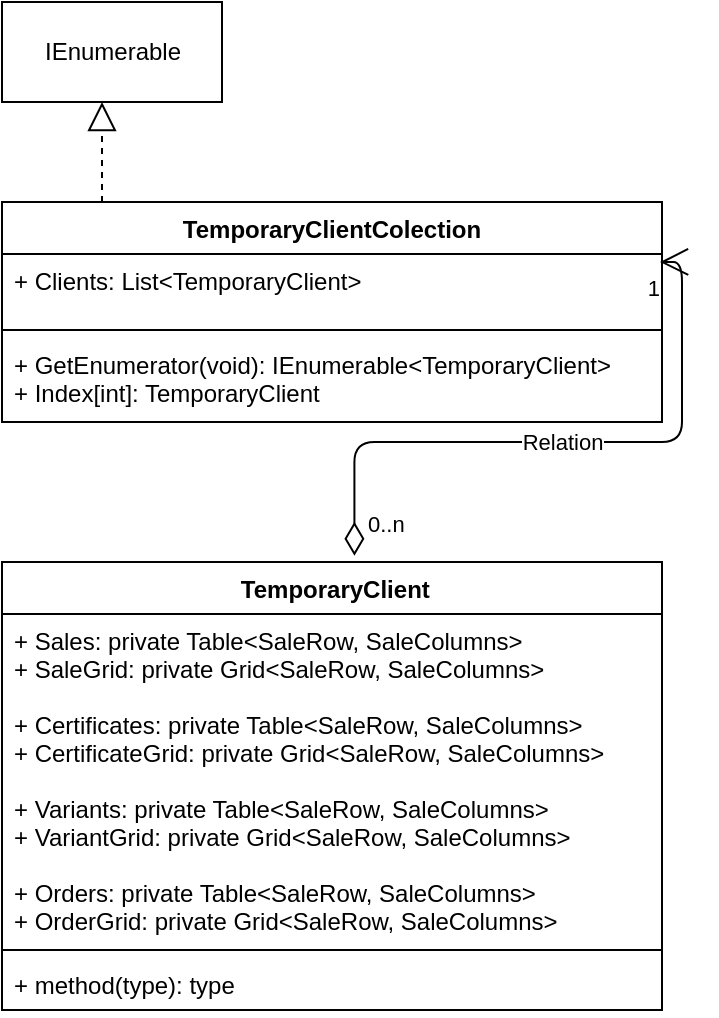 <mxfile version="13.10.0" type="github">
  <diagram id="wdwtkCzy-DPb-IlNECj3" name="Page-1">
    <mxGraphModel dx="935" dy="465" grid="1" gridSize="10" guides="1" tooltips="1" connect="1" arrows="1" fold="1" page="1" pageScale="1" pageWidth="827" pageHeight="1169" math="0" shadow="0">
      <root>
        <mxCell id="0" />
        <mxCell id="1" parent="0" />
        <mxCell id="1EkrsKHmtf0fBH2DuxTE-1" value="TemporaryClientColection" style="swimlane;fontStyle=1;align=center;verticalAlign=top;childLayout=stackLayout;horizontal=1;startSize=26;horizontalStack=0;resizeParent=1;resizeParentMax=0;resizeLast=0;collapsible=1;marginBottom=0;" parent="1" vertex="1">
          <mxGeometry x="40" y="120" width="330" height="110" as="geometry">
            <mxRectangle x="40" y="120" width="180" height="26" as="alternateBounds" />
          </mxGeometry>
        </mxCell>
        <mxCell id="1EkrsKHmtf0fBH2DuxTE-2" value="+ Clients: List&lt;TemporaryClient&gt;&#xa;" style="text;strokeColor=none;fillColor=none;align=left;verticalAlign=top;spacingLeft=4;spacingRight=4;overflow=hidden;rotatable=0;points=[[0,0.5],[1,0.5]];portConstraint=eastwest;" parent="1EkrsKHmtf0fBH2DuxTE-1" vertex="1">
          <mxGeometry y="26" width="330" height="34" as="geometry" />
        </mxCell>
        <mxCell id="1EkrsKHmtf0fBH2DuxTE-3" value="" style="line;strokeWidth=1;fillColor=none;align=left;verticalAlign=middle;spacingTop=-1;spacingLeft=3;spacingRight=3;rotatable=0;labelPosition=right;points=[];portConstraint=eastwest;" parent="1EkrsKHmtf0fBH2DuxTE-1" vertex="1">
          <mxGeometry y="60" width="330" height="8" as="geometry" />
        </mxCell>
        <mxCell id="1EkrsKHmtf0fBH2DuxTE-4" value="+ GetEnumerator(void): IEnumerable&lt;TemporaryClient&gt;&#xa;+ Index[int]: TemporaryClient" style="text;strokeColor=none;fillColor=none;align=left;verticalAlign=top;spacingLeft=4;spacingRight=4;overflow=hidden;rotatable=0;points=[[0,0.5],[1,0.5]];portConstraint=eastwest;" parent="1EkrsKHmtf0fBH2DuxTE-1" vertex="1">
          <mxGeometry y="68" width="330" height="42" as="geometry" />
        </mxCell>
        <mxCell id="1EkrsKHmtf0fBH2DuxTE-5" value="IEnumerable" style="html=1;" parent="1" vertex="1">
          <mxGeometry x="40" y="20" width="110" height="50" as="geometry" />
        </mxCell>
        <mxCell id="1EkrsKHmtf0fBH2DuxTE-7" value="" style="endArrow=block;dashed=1;endFill=0;endSize=12;html=1;rounded=1;" parent="1" edge="1">
          <mxGeometry width="160" relative="1" as="geometry">
            <mxPoint x="90" y="120" as="sourcePoint" />
            <mxPoint x="90" y="70" as="targetPoint" />
          </mxGeometry>
        </mxCell>
        <mxCell id="3iHMWrV__uHksFyRw2cj-1" value=" TemporaryClient" style="swimlane;fontStyle=1;align=center;verticalAlign=top;childLayout=stackLayout;horizontal=1;startSize=26;horizontalStack=0;resizeParent=1;resizeParentMax=0;resizeLast=0;collapsible=1;marginBottom=0;" vertex="1" parent="1">
          <mxGeometry x="40" y="300" width="330" height="224" as="geometry" />
        </mxCell>
        <mxCell id="3iHMWrV__uHksFyRw2cj-2" value="+ Sales: private Table&lt;SaleRow, SaleColumns&gt;&#xa;+ SaleGrid: private Grid&lt;SaleRow, SaleColumns&gt;&#xa;&#xa;+ Certificates: private Table&lt;SaleRow, SaleColumns&gt;&#xa;+ CertificateGrid: private Grid&lt;SaleRow, SaleColumns&gt;&#xa;&#xa;+ Variants: private Table&lt;SaleRow, SaleColumns&gt;&#xa;+ VariantGrid: private Grid&lt;SaleRow, SaleColumns&gt;&#xa;&#xa;+ Orders: private Table&lt;SaleRow, SaleColumns&gt;&#xa;+ OrderGrid: private Grid&lt;SaleRow, SaleColumns&gt;&#xa;&#xa;" style="text;strokeColor=none;fillColor=none;align=left;verticalAlign=top;spacingLeft=4;spacingRight=4;overflow=hidden;rotatable=0;points=[[0,0.5],[1,0.5]];portConstraint=eastwest;" vertex="1" parent="3iHMWrV__uHksFyRw2cj-1">
          <mxGeometry y="26" width="330" height="164" as="geometry" />
        </mxCell>
        <mxCell id="3iHMWrV__uHksFyRw2cj-3" value="" style="line;strokeWidth=1;fillColor=none;align=left;verticalAlign=middle;spacingTop=-1;spacingLeft=3;spacingRight=3;rotatable=0;labelPosition=right;points=[];portConstraint=eastwest;" vertex="1" parent="3iHMWrV__uHksFyRw2cj-1">
          <mxGeometry y="190" width="330" height="8" as="geometry" />
        </mxCell>
        <mxCell id="3iHMWrV__uHksFyRw2cj-4" value="+ method(type): type" style="text;strokeColor=none;fillColor=none;align=left;verticalAlign=top;spacingLeft=4;spacingRight=4;overflow=hidden;rotatable=0;points=[[0,0.5],[1,0.5]];portConstraint=eastwest;" vertex="1" parent="3iHMWrV__uHksFyRw2cj-1">
          <mxGeometry y="198" width="330" height="26" as="geometry" />
        </mxCell>
        <mxCell id="3iHMWrV__uHksFyRw2cj-14" value="Relation" style="endArrow=open;html=1;endSize=12;startArrow=diamondThin;startSize=14;startFill=0;edgeStyle=orthogonalEdgeStyle;exitX=0.534;exitY=-0.014;exitDx=0;exitDy=0;exitPerimeter=0;entryX=0.997;entryY=0.119;entryDx=0;entryDy=0;entryPerimeter=0;" edge="1" parent="1" source="3iHMWrV__uHksFyRw2cj-1" target="1EkrsKHmtf0fBH2DuxTE-2">
          <mxGeometry relative="1" as="geometry">
            <mxPoint x="540" y="180" as="sourcePoint" />
            <mxPoint x="700" y="180" as="targetPoint" />
          </mxGeometry>
        </mxCell>
        <mxCell id="3iHMWrV__uHksFyRw2cj-15" value="0..n" style="edgeLabel;resizable=0;html=1;align=left;verticalAlign=top;" connectable="0" vertex="1" parent="3iHMWrV__uHksFyRw2cj-14">
          <mxGeometry x="-1" relative="1" as="geometry">
            <mxPoint x="5.14" y="-28.8" as="offset" />
          </mxGeometry>
        </mxCell>
        <mxCell id="3iHMWrV__uHksFyRw2cj-16" value="1" style="edgeLabel;resizable=0;html=1;align=right;verticalAlign=top;" connectable="0" vertex="1" parent="3iHMWrV__uHksFyRw2cj-14">
          <mxGeometry x="1" relative="1" as="geometry" />
        </mxCell>
      </root>
    </mxGraphModel>
  </diagram>
</mxfile>

